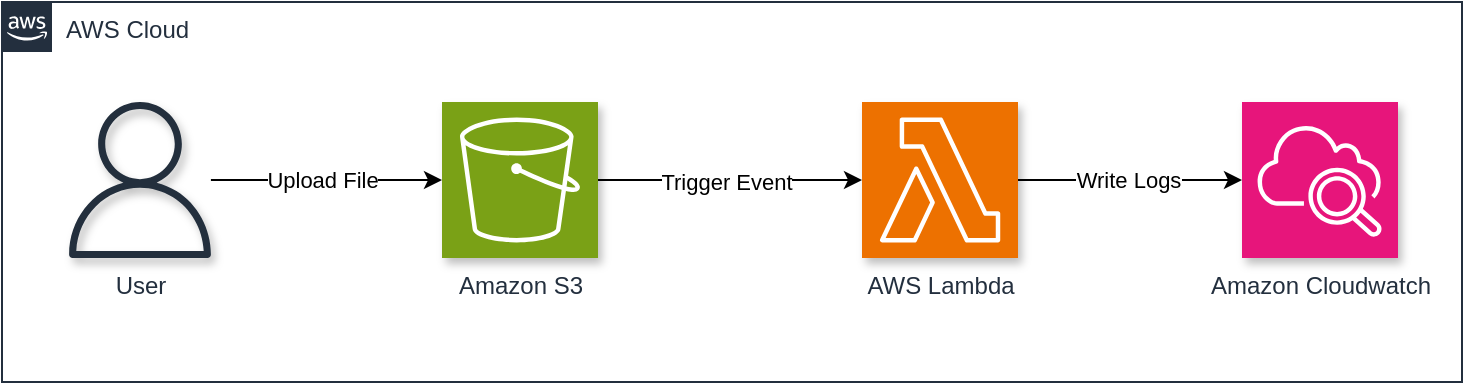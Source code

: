 <mxfile version="26.0.4">
  <diagram name="Page-1" id="f7VX984wakfF_ChnPinN">
    <mxGraphModel dx="637" dy="412" grid="1" gridSize="10" guides="1" tooltips="1" connect="1" arrows="1" fold="1" page="1" pageScale="1" pageWidth="827" pageHeight="1169" math="0" shadow="0">
      <root>
        <mxCell id="0" />
        <mxCell id="1" parent="0" />
        <mxCell id="Le-Q3GuwO5jUZ-lrrAV--2" value="AWS Cloud" style="points=[[0,0],[0.25,0],[0.5,0],[0.75,0],[1,0],[1,0.25],[1,0.5],[1,0.75],[1,1],[0.75,1],[0.5,1],[0.25,1],[0,1],[0,0.75],[0,0.5],[0,0.25]];outlineConnect=0;gradientColor=none;html=1;whiteSpace=wrap;fontSize=12;fontStyle=0;container=0;pointerEvents=0;collapsible=0;recursiveResize=0;shape=mxgraph.aws4.group;grIcon=mxgraph.aws4.group_aws_cloud_alt;strokeColor=#232F3E;fillColor=none;verticalAlign=top;align=left;spacingLeft=30;fontColor=#232F3E;dashed=0;" parent="1" vertex="1">
          <mxGeometry x="70" y="280" width="730" height="190" as="geometry" />
        </mxCell>
        <mxCell id="TygMfBvISdnDKT7G5jJt-6" style="edgeStyle=orthogonalEdgeStyle;rounded=0;orthogonalLoop=1;jettySize=auto;html=1;" parent="1" source="TygMfBvISdnDKT7G5jJt-1" target="TygMfBvISdnDKT7G5jJt-2" edge="1">
          <mxGeometry relative="1" as="geometry" />
        </mxCell>
        <mxCell id="TygMfBvISdnDKT7G5jJt-10" value="Trigger Event" style="edgeLabel;html=1;align=center;verticalAlign=middle;resizable=0;points=[];" parent="TygMfBvISdnDKT7G5jJt-6" vertex="1" connectable="0">
          <mxGeometry x="-0.131" y="-1" relative="1" as="geometry">
            <mxPoint x="6" as="offset" />
          </mxGeometry>
        </mxCell>
        <mxCell id="TygMfBvISdnDKT7G5jJt-1" value="Amazon S3" style="sketch=0;points=[[0,0,0],[0.25,0,0],[0.5,0,0],[0.75,0,0],[1,0,0],[0,1,0],[0.25,1,0],[0.5,1,0],[0.75,1,0],[1,1,0],[0,0.25,0],[0,0.5,0],[0,0.75,0],[1,0.25,0],[1,0.5,0],[1,0.75,0]];outlineConnect=0;fontColor=#232F3E;fillColor=#7AA116;strokeColor=#ffffff;dashed=0;verticalLabelPosition=bottom;verticalAlign=top;align=center;html=1;fontSize=12;fontStyle=0;aspect=fixed;shape=mxgraph.aws4.resourceIcon;resIcon=mxgraph.aws4.s3;shadow=1;" parent="1" vertex="1">
          <mxGeometry x="290" y="330" width="78" height="78" as="geometry" />
        </mxCell>
        <mxCell id="TygMfBvISdnDKT7G5jJt-7" style="edgeStyle=orthogonalEdgeStyle;rounded=0;orthogonalLoop=1;jettySize=auto;html=1;" parent="1" source="TygMfBvISdnDKT7G5jJt-2" target="TygMfBvISdnDKT7G5jJt-3" edge="1">
          <mxGeometry relative="1" as="geometry" />
        </mxCell>
        <mxCell id="UZAYs9EgYG-NGjJhSD6e-1" value="Write Logs" style="edgeLabel;html=1;align=center;verticalAlign=middle;resizable=0;points=[];" vertex="1" connectable="0" parent="TygMfBvISdnDKT7G5jJt-7">
          <mxGeometry x="-0.148" relative="1" as="geometry">
            <mxPoint x="7" as="offset" />
          </mxGeometry>
        </mxCell>
        <mxCell id="TygMfBvISdnDKT7G5jJt-2" value="AWS Lambda" style="sketch=0;points=[[0,0,0],[0.25,0,0],[0.5,0,0],[0.75,0,0],[1,0,0],[0,1,0],[0.25,1,0],[0.5,1,0],[0.75,1,0],[1,1,0],[0,0.25,0],[0,0.5,0],[0,0.75,0],[1,0.25,0],[1,0.5,0],[1,0.75,0]];outlineConnect=0;fontColor=#232F3E;fillColor=#ED7100;strokeColor=#ffffff;dashed=0;verticalLabelPosition=bottom;verticalAlign=top;align=center;html=1;fontSize=12;fontStyle=0;aspect=fixed;shape=mxgraph.aws4.resourceIcon;resIcon=mxgraph.aws4.lambda;shadow=1;" parent="1" vertex="1">
          <mxGeometry x="500" y="330" width="78" height="78" as="geometry" />
        </mxCell>
        <mxCell id="TygMfBvISdnDKT7G5jJt-3" value="Amazon Cloudwatch" style="sketch=0;points=[[0,0,0],[0.25,0,0],[0.5,0,0],[0.75,0,0],[1,0,0],[0,1,0],[0.25,1,0],[0.5,1,0],[0.75,1,0],[1,1,0],[0,0.25,0],[0,0.5,0],[0,0.75,0],[1,0.25,0],[1,0.5,0],[1,0.75,0]];points=[[0,0,0],[0.25,0,0],[0.5,0,0],[0.75,0,0],[1,0,0],[0,1,0],[0.25,1,0],[0.5,1,0],[0.75,1,0],[1,1,0],[0,0.25,0],[0,0.5,0],[0,0.75,0],[1,0.25,0],[1,0.5,0],[1,0.75,0]];outlineConnect=0;fontColor=#232F3E;fillColor=#E7157B;strokeColor=#ffffff;dashed=0;verticalLabelPosition=bottom;verticalAlign=top;align=center;html=1;fontSize=12;fontStyle=0;aspect=fixed;shape=mxgraph.aws4.resourceIcon;resIcon=mxgraph.aws4.cloudwatch_2;shadow=1;" parent="1" vertex="1">
          <mxGeometry x="690" y="330" width="78" height="78" as="geometry" />
        </mxCell>
        <mxCell id="TygMfBvISdnDKT7G5jJt-5" style="edgeStyle=orthogonalEdgeStyle;rounded=0;orthogonalLoop=1;jettySize=auto;html=1;" parent="1" source="TygMfBvISdnDKT7G5jJt-4" target="TygMfBvISdnDKT7G5jJt-1" edge="1">
          <mxGeometry relative="1" as="geometry" />
        </mxCell>
        <mxCell id="TygMfBvISdnDKT7G5jJt-11" value="Upload File" style="edgeLabel;html=1;align=center;verticalAlign=middle;resizable=0;points=[];" parent="TygMfBvISdnDKT7G5jJt-5" vertex="1" connectable="0">
          <mxGeometry x="-0.043" y="2" relative="1" as="geometry">
            <mxPoint y="2" as="offset" />
          </mxGeometry>
        </mxCell>
        <mxCell id="TygMfBvISdnDKT7G5jJt-4" value="User" style="sketch=0;outlineConnect=0;fontColor=#232F3E;gradientColor=none;fillColor=#232F3D;strokeColor=none;dashed=0;verticalLabelPosition=bottom;verticalAlign=top;align=center;html=1;fontSize=12;fontStyle=0;aspect=fixed;pointerEvents=1;shape=mxgraph.aws4.user;shadow=1;" parent="1" vertex="1">
          <mxGeometry x="100" y="330" width="78" height="78" as="geometry" />
        </mxCell>
      </root>
    </mxGraphModel>
  </diagram>
</mxfile>
